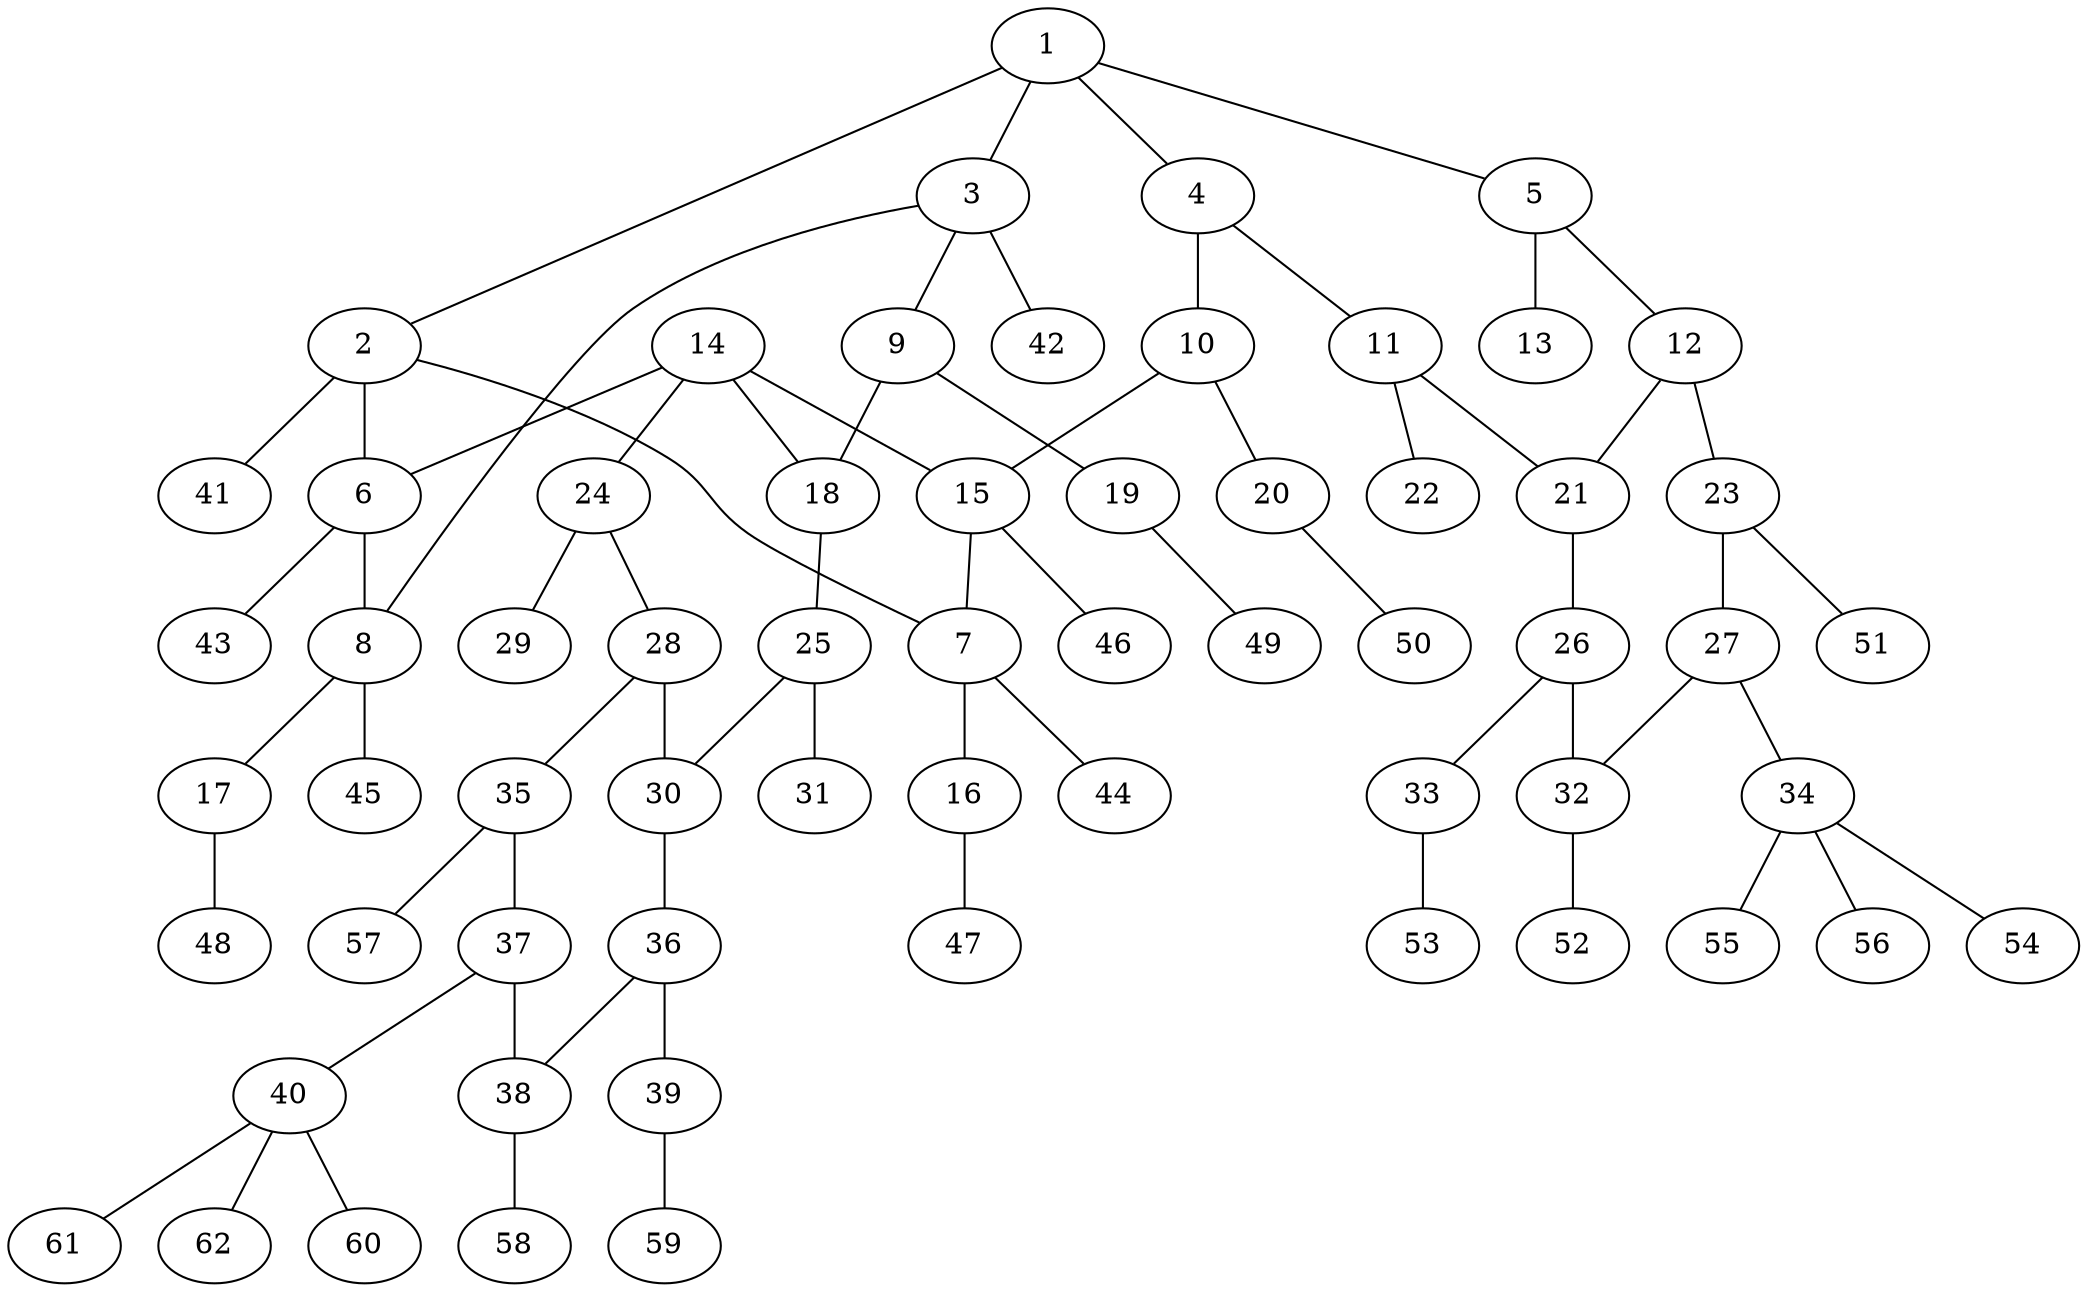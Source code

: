 graph molecule_4219 {
	1	 [chem=C];
	2	 [chem=C];
	1 -- 2	 [valence=1];
	3	 [chem=C];
	1 -- 3	 [valence=1];
	4	 [chem=C];
	1 -- 4	 [valence=1];
	5	 [chem=C];
	1 -- 5	 [valence=1];
	6	 [chem=C];
	2 -- 6	 [valence=1];
	7	 [chem=C];
	2 -- 7	 [valence=1];
	41	 [chem=H];
	2 -- 41	 [valence=1];
	8	 [chem=C];
	3 -- 8	 [valence=1];
	9	 [chem=C];
	3 -- 9	 [valence=1];
	42	 [chem=H];
	3 -- 42	 [valence=1];
	10	 [chem=C];
	4 -- 10	 [valence=2];
	11	 [chem=C];
	4 -- 11	 [valence=1];
	12	 [chem=C];
	5 -- 12	 [valence=1];
	13	 [chem=O];
	5 -- 13	 [valence=2];
	6 -- 8	 [valence=1];
	43	 [chem=H];
	6 -- 43	 [valence=1];
	16	 [chem=O];
	7 -- 16	 [valence=1];
	44	 [chem=H];
	7 -- 44	 [valence=1];
	17	 [chem=O];
	8 -- 17	 [valence=1];
	45	 [chem=H];
	8 -- 45	 [valence=1];
	18	 [chem=C];
	9 -- 18	 [valence=2];
	19	 [chem=O];
	9 -- 19	 [valence=1];
	15	 [chem=C];
	10 -- 15	 [valence=1];
	20	 [chem=O];
	10 -- 20	 [valence=1];
	21	 [chem=C];
	11 -- 21	 [valence=1];
	22	 [chem=O];
	11 -- 22	 [valence=2];
	12 -- 21	 [valence=1];
	23	 [chem=C];
	12 -- 23	 [valence=2];
	14	 [chem=C];
	14 -- 6	 [valence=1];
	14 -- 15	 [valence=1];
	14 -- 18	 [valence=1];
	24	 [chem=C];
	14 -- 24	 [valence=1];
	15 -- 7	 [valence=1];
	46	 [chem=H];
	15 -- 46	 [valence=1];
	47	 [chem=H];
	16 -- 47	 [valence=1];
	48	 [chem=H];
	17 -- 48	 [valence=1];
	25	 [chem=C];
	18 -- 25	 [valence=1];
	49	 [chem=H];
	19 -- 49	 [valence=1];
	50	 [chem=H];
	20 -- 50	 [valence=1];
	26	 [chem=C];
	21 -- 26	 [valence=2];
	27	 [chem=C];
	23 -- 27	 [valence=1];
	51	 [chem=H];
	23 -- 51	 [valence=1];
	28	 [chem=C];
	24 -- 28	 [valence=1];
	29	 [chem=O];
	24 -- 29	 [valence=2];
	30	 [chem=C];
	25 -- 30	 [valence=1];
	31	 [chem=O];
	25 -- 31	 [valence=2];
	32	 [chem=C];
	26 -- 32	 [valence=1];
	33	 [chem=O];
	26 -- 33	 [valence=1];
	27 -- 32	 [valence=2];
	34	 [chem=C];
	27 -- 34	 [valence=1];
	28 -- 30	 [valence=2];
	35	 [chem=C];
	28 -- 35	 [valence=1];
	36	 [chem=C];
	30 -- 36	 [valence=1];
	52	 [chem=H];
	32 -- 52	 [valence=1];
	53	 [chem=H];
	33 -- 53	 [valence=1];
	54	 [chem=H];
	34 -- 54	 [valence=1];
	55	 [chem=H];
	34 -- 55	 [valence=1];
	56	 [chem=H];
	34 -- 56	 [valence=1];
	37	 [chem=C];
	35 -- 37	 [valence=2];
	57	 [chem=H];
	35 -- 57	 [valence=1];
	38	 [chem=C];
	36 -- 38	 [valence=2];
	39	 [chem=O];
	36 -- 39	 [valence=1];
	37 -- 38	 [valence=1];
	40	 [chem=C];
	37 -- 40	 [valence=1];
	58	 [chem=H];
	38 -- 58	 [valence=1];
	59	 [chem=H];
	39 -- 59	 [valence=1];
	60	 [chem=H];
	40 -- 60	 [valence=1];
	61	 [chem=H];
	40 -- 61	 [valence=1];
	62	 [chem=H];
	40 -- 62	 [valence=1];
}
